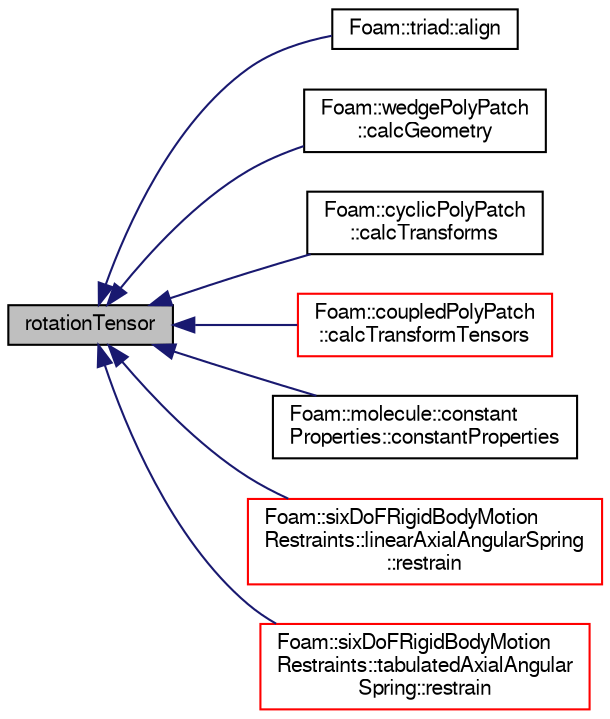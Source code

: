 digraph "rotationTensor"
{
  bgcolor="transparent";
  edge [fontname="FreeSans",fontsize="10",labelfontname="FreeSans",labelfontsize="10"];
  node [fontname="FreeSans",fontsize="10",shape=record];
  rankdir="LR";
  Node128719 [label="rotationTensor",height=0.2,width=0.4,color="black", fillcolor="grey75", style="filled", fontcolor="black"];
  Node128719 -> Node128720 [dir="back",color="midnightblue",fontsize="10",style="solid",fontname="FreeSans"];
  Node128720 [label="Foam::triad::align",height=0.2,width=0.4,color="black",URL="$a28426.html#a1fe4572dabb9add39ee52b55b3fd9c7d",tooltip="Align this triad with the given vector v. "];
  Node128719 -> Node128721 [dir="back",color="midnightblue",fontsize="10",style="solid",fontname="FreeSans"];
  Node128721 [label="Foam::wedgePolyPatch\l::calcGeometry",height=0.2,width=0.4,color="black",URL="$a27470.html#a58bb4c0382e9ee570811fb3f005a0a97",tooltip="Calculate the patch geometry. "];
  Node128719 -> Node128722 [dir="back",color="midnightblue",fontsize="10",style="solid",fontname="FreeSans"];
  Node128722 [label="Foam::cyclicPolyPatch\l::calcTransforms",height=0.2,width=0.4,color="black",URL="$a27434.html#afb48497736bbafb1fbb000cd218d1779",tooltip="Recalculate the transformation tensors. "];
  Node128719 -> Node128723 [dir="back",color="midnightblue",fontsize="10",style="solid",fontname="FreeSans"];
  Node128723 [label="Foam::coupledPolyPatch\l::calcTransformTensors",height=0.2,width=0.4,color="red",URL="$a27426.html#a9d4253385a22a2eef36016591dcd52cd",tooltip="Calculate the transformation tensors. "];
  Node128719 -> Node128729 [dir="back",color="midnightblue",fontsize="10",style="solid",fontname="FreeSans"];
  Node128729 [label="Foam::molecule::constant\lProperties::constantProperties",height=0.2,width=0.4,color="black",URL="$a24394.html#a48f10350a2cae9811619cc14159099d6",tooltip="Construct from dictionary. "];
  Node128719 -> Node128730 [dir="back",color="midnightblue",fontsize="10",style="solid",fontname="FreeSans"];
  Node128730 [label="Foam::sixDoFRigidBodyMotion\lRestraints::linearAxialAngularSpring\l::restrain",height=0.2,width=0.4,color="red",URL="$a29502.html#a5a33f13a3b2e956e9be8cfaffc87a34b",tooltip="Calculate the restraint position, force and moment. "];
  Node128719 -> Node128734 [dir="back",color="midnightblue",fontsize="10",style="solid",fontname="FreeSans"];
  Node128734 [label="Foam::sixDoFRigidBodyMotion\lRestraints::tabulatedAxialAngular\lSpring::restrain",height=0.2,width=0.4,color="red",URL="$a29526.html#a5a33f13a3b2e956e9be8cfaffc87a34b",tooltip="Calculate the restraint position, force and moment. "];
}
